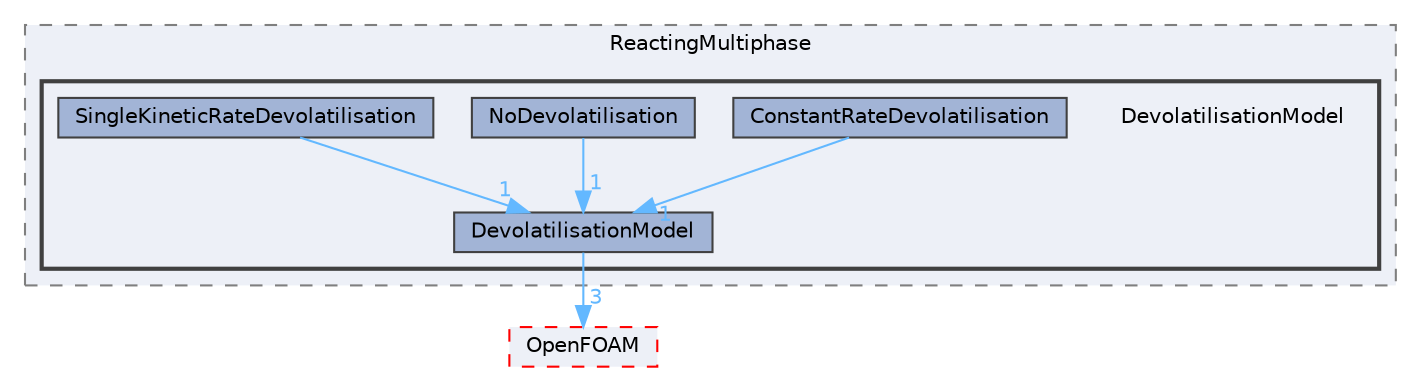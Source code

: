 digraph "src/lagrangian/intermediate/submodels/ReactingMultiphase/DevolatilisationModel"
{
 // LATEX_PDF_SIZE
  bgcolor="transparent";
  edge [fontname=Helvetica,fontsize=10,labelfontname=Helvetica,labelfontsize=10];
  node [fontname=Helvetica,fontsize=10,shape=box,height=0.2,width=0.4];
  compound=true
  subgraph clusterdir_d333e36c7ce13a9450f826e417b6349d {
    graph [ bgcolor="#edf0f7", pencolor="grey50", label="ReactingMultiphase", fontname=Helvetica,fontsize=10 style="filled,dashed", URL="dir_d333e36c7ce13a9450f826e417b6349d.html",tooltip=""]
  subgraph clusterdir_db9260c5dad72bb471696c19b33384c3 {
    graph [ bgcolor="#edf0f7", pencolor="grey25", label="", fontname=Helvetica,fontsize=10 style="filled,bold", URL="dir_db9260c5dad72bb471696c19b33384c3.html",tooltip=""]
    dir_db9260c5dad72bb471696c19b33384c3 [shape=plaintext, label="DevolatilisationModel"];
  dir_ef64c302f0a1560e9fd6f658c75ea07b [label="ConstantRateDevolatilisation", fillcolor="#a2b4d6", color="grey25", style="filled", URL="dir_ef64c302f0a1560e9fd6f658c75ea07b.html",tooltip=""];
  dir_ba962fd0f49b48dcd886f8615b357642 [label="DevolatilisationModel", fillcolor="#a2b4d6", color="grey25", style="filled", URL="dir_ba962fd0f49b48dcd886f8615b357642.html",tooltip=""];
  dir_cfb9533f63f3492784c866f635b1baad [label="NoDevolatilisation", fillcolor="#a2b4d6", color="grey25", style="filled", URL="dir_cfb9533f63f3492784c866f635b1baad.html",tooltip=""];
  dir_aa10fa53078535a0e75e484910da09e7 [label="SingleKineticRateDevolatilisation", fillcolor="#a2b4d6", color="grey25", style="filled", URL="dir_aa10fa53078535a0e75e484910da09e7.html",tooltip=""];
  }
  }
  dir_c5473ff19b20e6ec4dfe5c310b3778a8 [label="OpenFOAM", fillcolor="#edf0f7", color="red", style="filled,dashed", URL="dir_c5473ff19b20e6ec4dfe5c310b3778a8.html",tooltip=""];
  dir_ef64c302f0a1560e9fd6f658c75ea07b->dir_ba962fd0f49b48dcd886f8615b357642 [headlabel="1", labeldistance=1.5 headhref="dir_000635_000903.html" href="dir_000635_000903.html" color="steelblue1" fontcolor="steelblue1"];
  dir_ba962fd0f49b48dcd886f8615b357642->dir_c5473ff19b20e6ec4dfe5c310b3778a8 [headlabel="3", labeldistance=1.5 headhref="dir_000903_002695.html" href="dir_000903_002695.html" color="steelblue1" fontcolor="steelblue1"];
  dir_cfb9533f63f3492784c866f635b1baad->dir_ba962fd0f49b48dcd886f8615b357642 [headlabel="1", labeldistance=1.5 headhref="dir_002546_000903.html" href="dir_002546_000903.html" color="steelblue1" fontcolor="steelblue1"];
  dir_aa10fa53078535a0e75e484910da09e7->dir_ba962fd0f49b48dcd886f8615b357642 [headlabel="1", labeldistance=1.5 headhref="dir_003551_000903.html" href="dir_003551_000903.html" color="steelblue1" fontcolor="steelblue1"];
}
